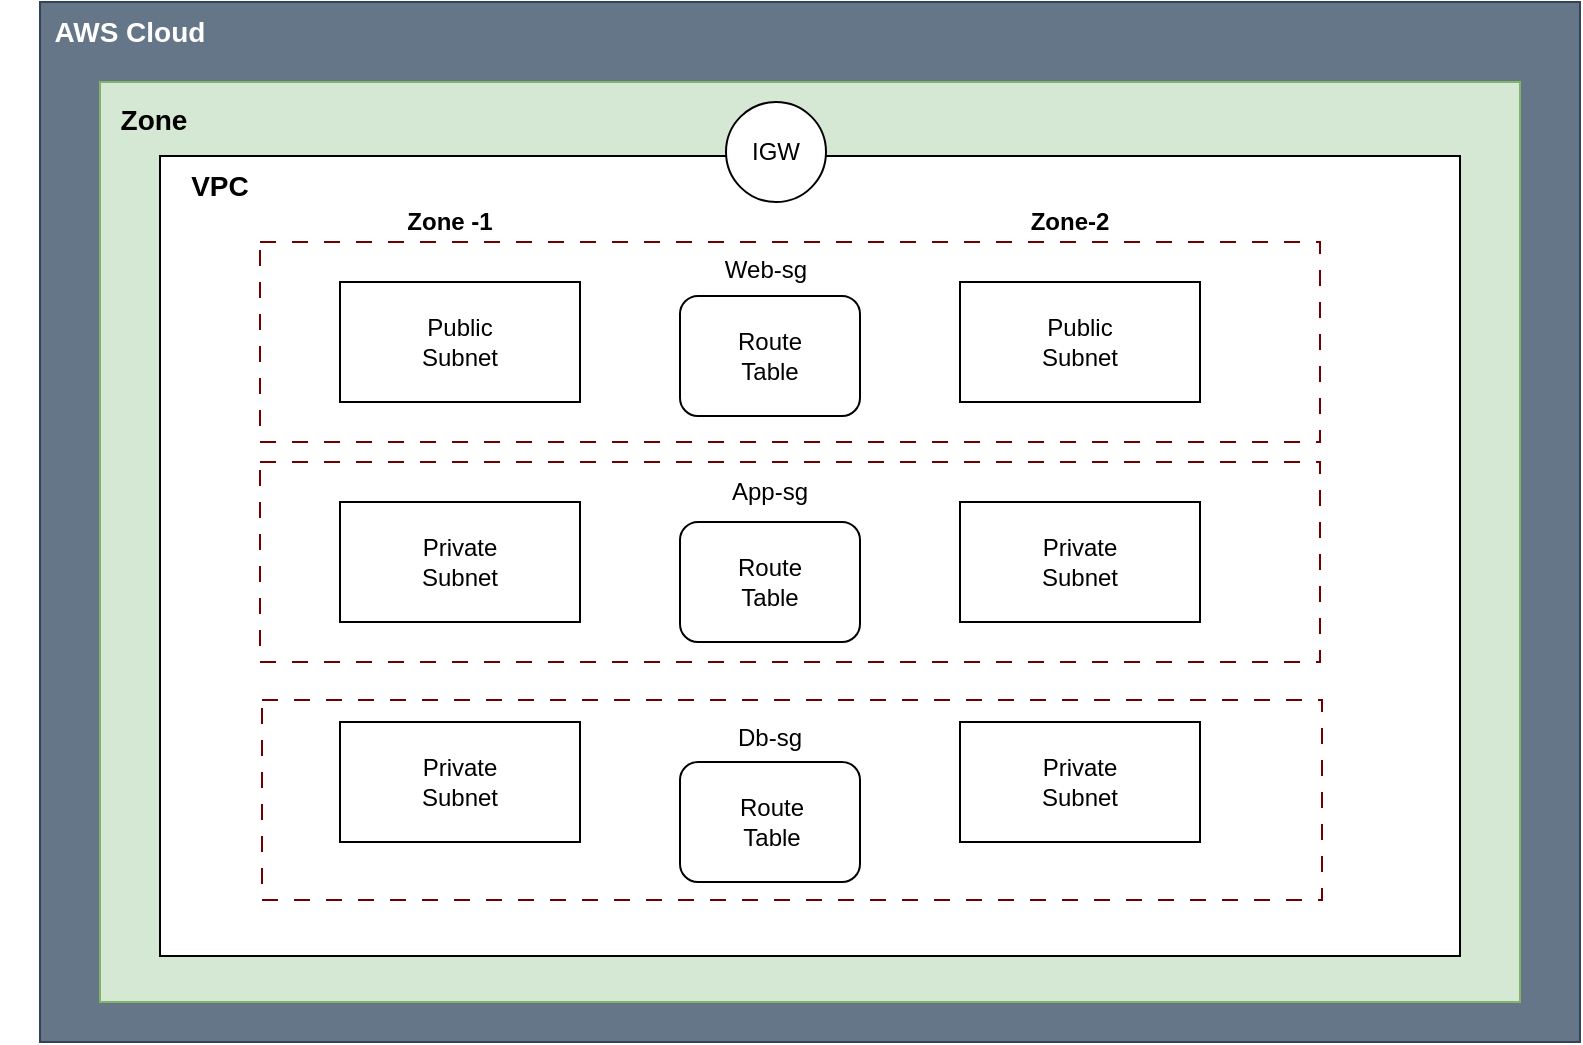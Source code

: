 <mxfile version="26.2.13">
  <diagram name="Page-1" id="cBUZtXC7L5Yp3CDypG5L">
    <mxGraphModel dx="1044" dy="711" grid="1" gridSize="10" guides="1" tooltips="1" connect="1" arrows="1" fold="1" page="1" pageScale="1" pageWidth="850" pageHeight="1100" math="0" shadow="0">
      <root>
        <mxCell id="0" />
        <mxCell id="1" parent="0" />
        <mxCell id="ZTxN6ijmJOzzi1mODzTO-1" value="" style="rounded=0;whiteSpace=wrap;html=1;fillColor=#647687;fontColor=#ffffff;strokeColor=#314354;" vertex="1" parent="1">
          <mxGeometry x="40" y="120" width="770" height="520" as="geometry" />
        </mxCell>
        <mxCell id="ZTxN6ijmJOzzi1mODzTO-2" value="&lt;b&gt;&lt;font style=&quot;font-size: 14px; color: light-dark(rgb(255, 255, 255), rgb(237, 237, 237));&quot;&gt;AWS Cloud&lt;/font&gt;&lt;/b&gt;" style="text;html=1;align=center;verticalAlign=middle;whiteSpace=wrap;rounded=0;" vertex="1" parent="1">
          <mxGeometry x="20" y="120" width="130" height="30" as="geometry" />
        </mxCell>
        <mxCell id="ZTxN6ijmJOzzi1mODzTO-3" value="" style="rounded=0;whiteSpace=wrap;html=1;fillColor=#d5e8d4;strokeColor=#82b366;gradientColor=none;" vertex="1" parent="1">
          <mxGeometry x="70" y="160" width="710" height="460" as="geometry" />
        </mxCell>
        <mxCell id="ZTxN6ijmJOzzi1mODzTO-5" value="" style="rounded=0;whiteSpace=wrap;html=1;" vertex="1" parent="1">
          <mxGeometry x="100" y="197" width="650" height="400" as="geometry" />
        </mxCell>
        <mxCell id="ZTxN6ijmJOzzi1mODzTO-6" value="&lt;b&gt;&lt;font style=&quot;font-size: 14px;&quot;&gt;VPC&lt;/font&gt;&lt;/b&gt;" style="text;html=1;align=center;verticalAlign=middle;whiteSpace=wrap;rounded=0;" vertex="1" parent="1">
          <mxGeometry x="100" y="197" width="60" height="30" as="geometry" />
        </mxCell>
        <mxCell id="ZTxN6ijmJOzzi1mODzTO-7" value="" style="rounded=0;whiteSpace=wrap;html=1;" vertex="1" parent="1">
          <mxGeometry x="190" y="260" width="120" height="60" as="geometry" />
        </mxCell>
        <mxCell id="ZTxN6ijmJOzzi1mODzTO-8" value="" style="rounded=0;whiteSpace=wrap;html=1;" vertex="1" parent="1">
          <mxGeometry x="190" y="370" width="120" height="60" as="geometry" />
        </mxCell>
        <mxCell id="ZTxN6ijmJOzzi1mODzTO-9" value="" style="rounded=0;whiteSpace=wrap;html=1;" vertex="1" parent="1">
          <mxGeometry x="190" y="480" width="120" height="60" as="geometry" />
        </mxCell>
        <mxCell id="ZTxN6ijmJOzzi1mODzTO-10" value="" style="rounded=0;whiteSpace=wrap;html=1;" vertex="1" parent="1">
          <mxGeometry x="500" y="260" width="120" height="60" as="geometry" />
        </mxCell>
        <mxCell id="ZTxN6ijmJOzzi1mODzTO-11" value="" style="rounded=0;whiteSpace=wrap;html=1;" vertex="1" parent="1">
          <mxGeometry x="500" y="370" width="120" height="60" as="geometry" />
        </mxCell>
        <mxCell id="ZTxN6ijmJOzzi1mODzTO-12" value="" style="rounded=0;whiteSpace=wrap;html=1;" vertex="1" parent="1">
          <mxGeometry x="500" y="480" width="120" height="60" as="geometry" />
        </mxCell>
        <mxCell id="ZTxN6ijmJOzzi1mODzTO-13" value="Public Subnet" style="text;html=1;align=center;verticalAlign=middle;whiteSpace=wrap;rounded=0;" vertex="1" parent="1">
          <mxGeometry x="215" y="275" width="70" height="30" as="geometry" />
        </mxCell>
        <mxCell id="ZTxN6ijmJOzzi1mODzTO-14" value="Public Subnet" style="text;html=1;align=center;verticalAlign=middle;whiteSpace=wrap;rounded=0;" vertex="1" parent="1">
          <mxGeometry x="525" y="275" width="70" height="30" as="geometry" />
        </mxCell>
        <mxCell id="ZTxN6ijmJOzzi1mODzTO-15" value="&lt;div&gt;Private&lt;/div&gt;&lt;div&gt;Subnet&lt;/div&gt;" style="text;html=1;align=center;verticalAlign=middle;whiteSpace=wrap;rounded=0;" vertex="1" parent="1">
          <mxGeometry x="215" y="385" width="70" height="30" as="geometry" />
        </mxCell>
        <mxCell id="ZTxN6ijmJOzzi1mODzTO-16" value="&lt;div&gt;Private&lt;/div&gt;&lt;div&gt;Subnet&lt;/div&gt;" style="text;html=1;align=center;verticalAlign=middle;whiteSpace=wrap;rounded=0;" vertex="1" parent="1">
          <mxGeometry x="525" y="385" width="70" height="30" as="geometry" />
        </mxCell>
        <mxCell id="ZTxN6ijmJOzzi1mODzTO-18" value="&lt;div&gt;Private&lt;/div&gt;&lt;div&gt;Subnet&lt;/div&gt;" style="text;html=1;align=center;verticalAlign=middle;whiteSpace=wrap;rounded=0;" vertex="1" parent="1">
          <mxGeometry x="215" y="495" width="70" height="30" as="geometry" />
        </mxCell>
        <mxCell id="ZTxN6ijmJOzzi1mODzTO-19" value="&lt;div&gt;Private&lt;/div&gt;&lt;div&gt;Subnet&lt;/div&gt;" style="text;html=1;align=center;verticalAlign=middle;whiteSpace=wrap;rounded=0;" vertex="1" parent="1">
          <mxGeometry x="525" y="495" width="70" height="30" as="geometry" />
        </mxCell>
        <mxCell id="ZTxN6ijmJOzzi1mODzTO-20" value="" style="rounded=0;whiteSpace=wrap;html=1;fillColor=none;dashed=1;dashPattern=8 8;fontColor=#ffffff;strokeColor=#6F0000;" vertex="1" parent="1">
          <mxGeometry x="150" y="240" width="530" height="100" as="geometry" />
        </mxCell>
        <mxCell id="ZTxN6ijmJOzzi1mODzTO-22" value="" style="rounded=0;whiteSpace=wrap;html=1;fillColor=none;dashed=1;dashPattern=8 8;fontColor=#ffffff;strokeColor=#6F0000;" vertex="1" parent="1">
          <mxGeometry x="151" y="469" width="530" height="100" as="geometry" />
        </mxCell>
        <mxCell id="ZTxN6ijmJOzzi1mODzTO-25" value="&lt;b&gt;Zone -1&lt;/b&gt;" style="text;html=1;align=center;verticalAlign=middle;whiteSpace=wrap;rounded=0;" vertex="1" parent="1">
          <mxGeometry x="215" y="215" width="60" height="30" as="geometry" />
        </mxCell>
        <mxCell id="ZTxN6ijmJOzzi1mODzTO-26" value="&lt;b&gt;Zone-2&lt;/b&gt;" style="text;html=1;align=center;verticalAlign=middle;whiteSpace=wrap;rounded=0;" vertex="1" parent="1">
          <mxGeometry x="525" y="215" width="60" height="30" as="geometry" />
        </mxCell>
        <mxCell id="ZTxN6ijmJOzzi1mODzTO-29" value="" style="group" vertex="1" connectable="0" parent="1">
          <mxGeometry x="360" y="267" width="90" height="60" as="geometry" />
        </mxCell>
        <mxCell id="ZTxN6ijmJOzzi1mODzTO-27" value="" style="rounded=1;whiteSpace=wrap;html=1;" vertex="1" parent="ZTxN6ijmJOzzi1mODzTO-29">
          <mxGeometry width="90" height="60" as="geometry" />
        </mxCell>
        <mxCell id="ZTxN6ijmJOzzi1mODzTO-28" value="Route Table" style="text;html=1;align=center;verticalAlign=middle;whiteSpace=wrap;rounded=1;" vertex="1" parent="ZTxN6ijmJOzzi1mODzTO-29">
          <mxGeometry x="15" y="15" width="60" height="30" as="geometry" />
        </mxCell>
        <mxCell id="ZTxN6ijmJOzzi1mODzTO-38" value="&lt;b&gt;&lt;font style=&quot;font-size: 14px;&quot;&gt;Zone&lt;/font&gt;&lt;/b&gt;" style="text;html=1;align=center;verticalAlign=middle;whiteSpace=wrap;rounded=0;" vertex="1" parent="1">
          <mxGeometry x="67" y="164" width="60" height="30" as="geometry" />
        </mxCell>
        <mxCell id="ZTxN6ijmJOzzi1mODzTO-41" value="" style="group" vertex="1" connectable="0" parent="1">
          <mxGeometry x="360" y="380" width="90" height="60" as="geometry" />
        </mxCell>
        <mxCell id="ZTxN6ijmJOzzi1mODzTO-42" value="" style="rounded=1;whiteSpace=wrap;html=1;" vertex="1" parent="ZTxN6ijmJOzzi1mODzTO-41">
          <mxGeometry width="90" height="60" as="geometry" />
        </mxCell>
        <mxCell id="ZTxN6ijmJOzzi1mODzTO-43" value="Route Table" style="text;html=1;align=center;verticalAlign=middle;whiteSpace=wrap;rounded=0;" vertex="1" parent="ZTxN6ijmJOzzi1mODzTO-41">
          <mxGeometry x="15" y="15" width="60" height="30" as="geometry" />
        </mxCell>
        <mxCell id="ZTxN6ijmJOzzi1mODzTO-57" value="Web-sg" style="text;html=1;align=center;verticalAlign=middle;whiteSpace=wrap;rounded=0;" vertex="1" parent="1">
          <mxGeometry x="373" y="239" width="60" height="30" as="geometry" />
        </mxCell>
        <mxCell id="ZTxN6ijmJOzzi1mODzTO-59" value="" style="rounded=0;whiteSpace=wrap;html=1;fillColor=none;dashed=1;dashPattern=8 8;fontColor=#ffffff;strokeColor=#6F0000;" vertex="1" parent="1">
          <mxGeometry x="150" y="350" width="530" height="100" as="geometry" />
        </mxCell>
        <mxCell id="ZTxN6ijmJOzzi1mODzTO-60" value="App-sg" style="text;html=1;align=center;verticalAlign=middle;whiteSpace=wrap;rounded=0;" vertex="1" parent="1">
          <mxGeometry x="375" y="350" width="60" height="30" as="geometry" />
        </mxCell>
        <mxCell id="ZTxN6ijmJOzzi1mODzTO-63" value="Db-sg" style="text;html=1;align=center;verticalAlign=middle;whiteSpace=wrap;rounded=0;" vertex="1" parent="1">
          <mxGeometry x="375" y="473" width="60" height="30" as="geometry" />
        </mxCell>
        <mxCell id="ZTxN6ijmJOzzi1mODzTO-66" value="" style="group" vertex="1" connectable="0" parent="1">
          <mxGeometry x="360" y="503" width="90" height="60" as="geometry" />
        </mxCell>
        <mxCell id="ZTxN6ijmJOzzi1mODzTO-67" value="" style="rounded=1;whiteSpace=wrap;html=1;" vertex="1" parent="ZTxN6ijmJOzzi1mODzTO-66">
          <mxGeometry y="-3" width="90" height="60" as="geometry" />
        </mxCell>
        <mxCell id="ZTxN6ijmJOzzi1mODzTO-68" value="Route Table" style="text;html=1;align=center;verticalAlign=middle;whiteSpace=wrap;rounded=1;" vertex="1" parent="ZTxN6ijmJOzzi1mODzTO-66">
          <mxGeometry x="16" y="12" width="60" height="30" as="geometry" />
        </mxCell>
        <mxCell id="ZTxN6ijmJOzzi1mODzTO-70" value="" style="ellipse;whiteSpace=wrap;html=1;aspect=fixed;" vertex="1" parent="1">
          <mxGeometry x="383" y="170" width="50" height="50" as="geometry" />
        </mxCell>
        <mxCell id="ZTxN6ijmJOzzi1mODzTO-73" value="IGW" style="text;html=1;align=center;verticalAlign=middle;whiteSpace=wrap;rounded=0;" vertex="1" parent="1">
          <mxGeometry x="378" y="180" width="60" height="30" as="geometry" />
        </mxCell>
      </root>
    </mxGraphModel>
  </diagram>
</mxfile>
